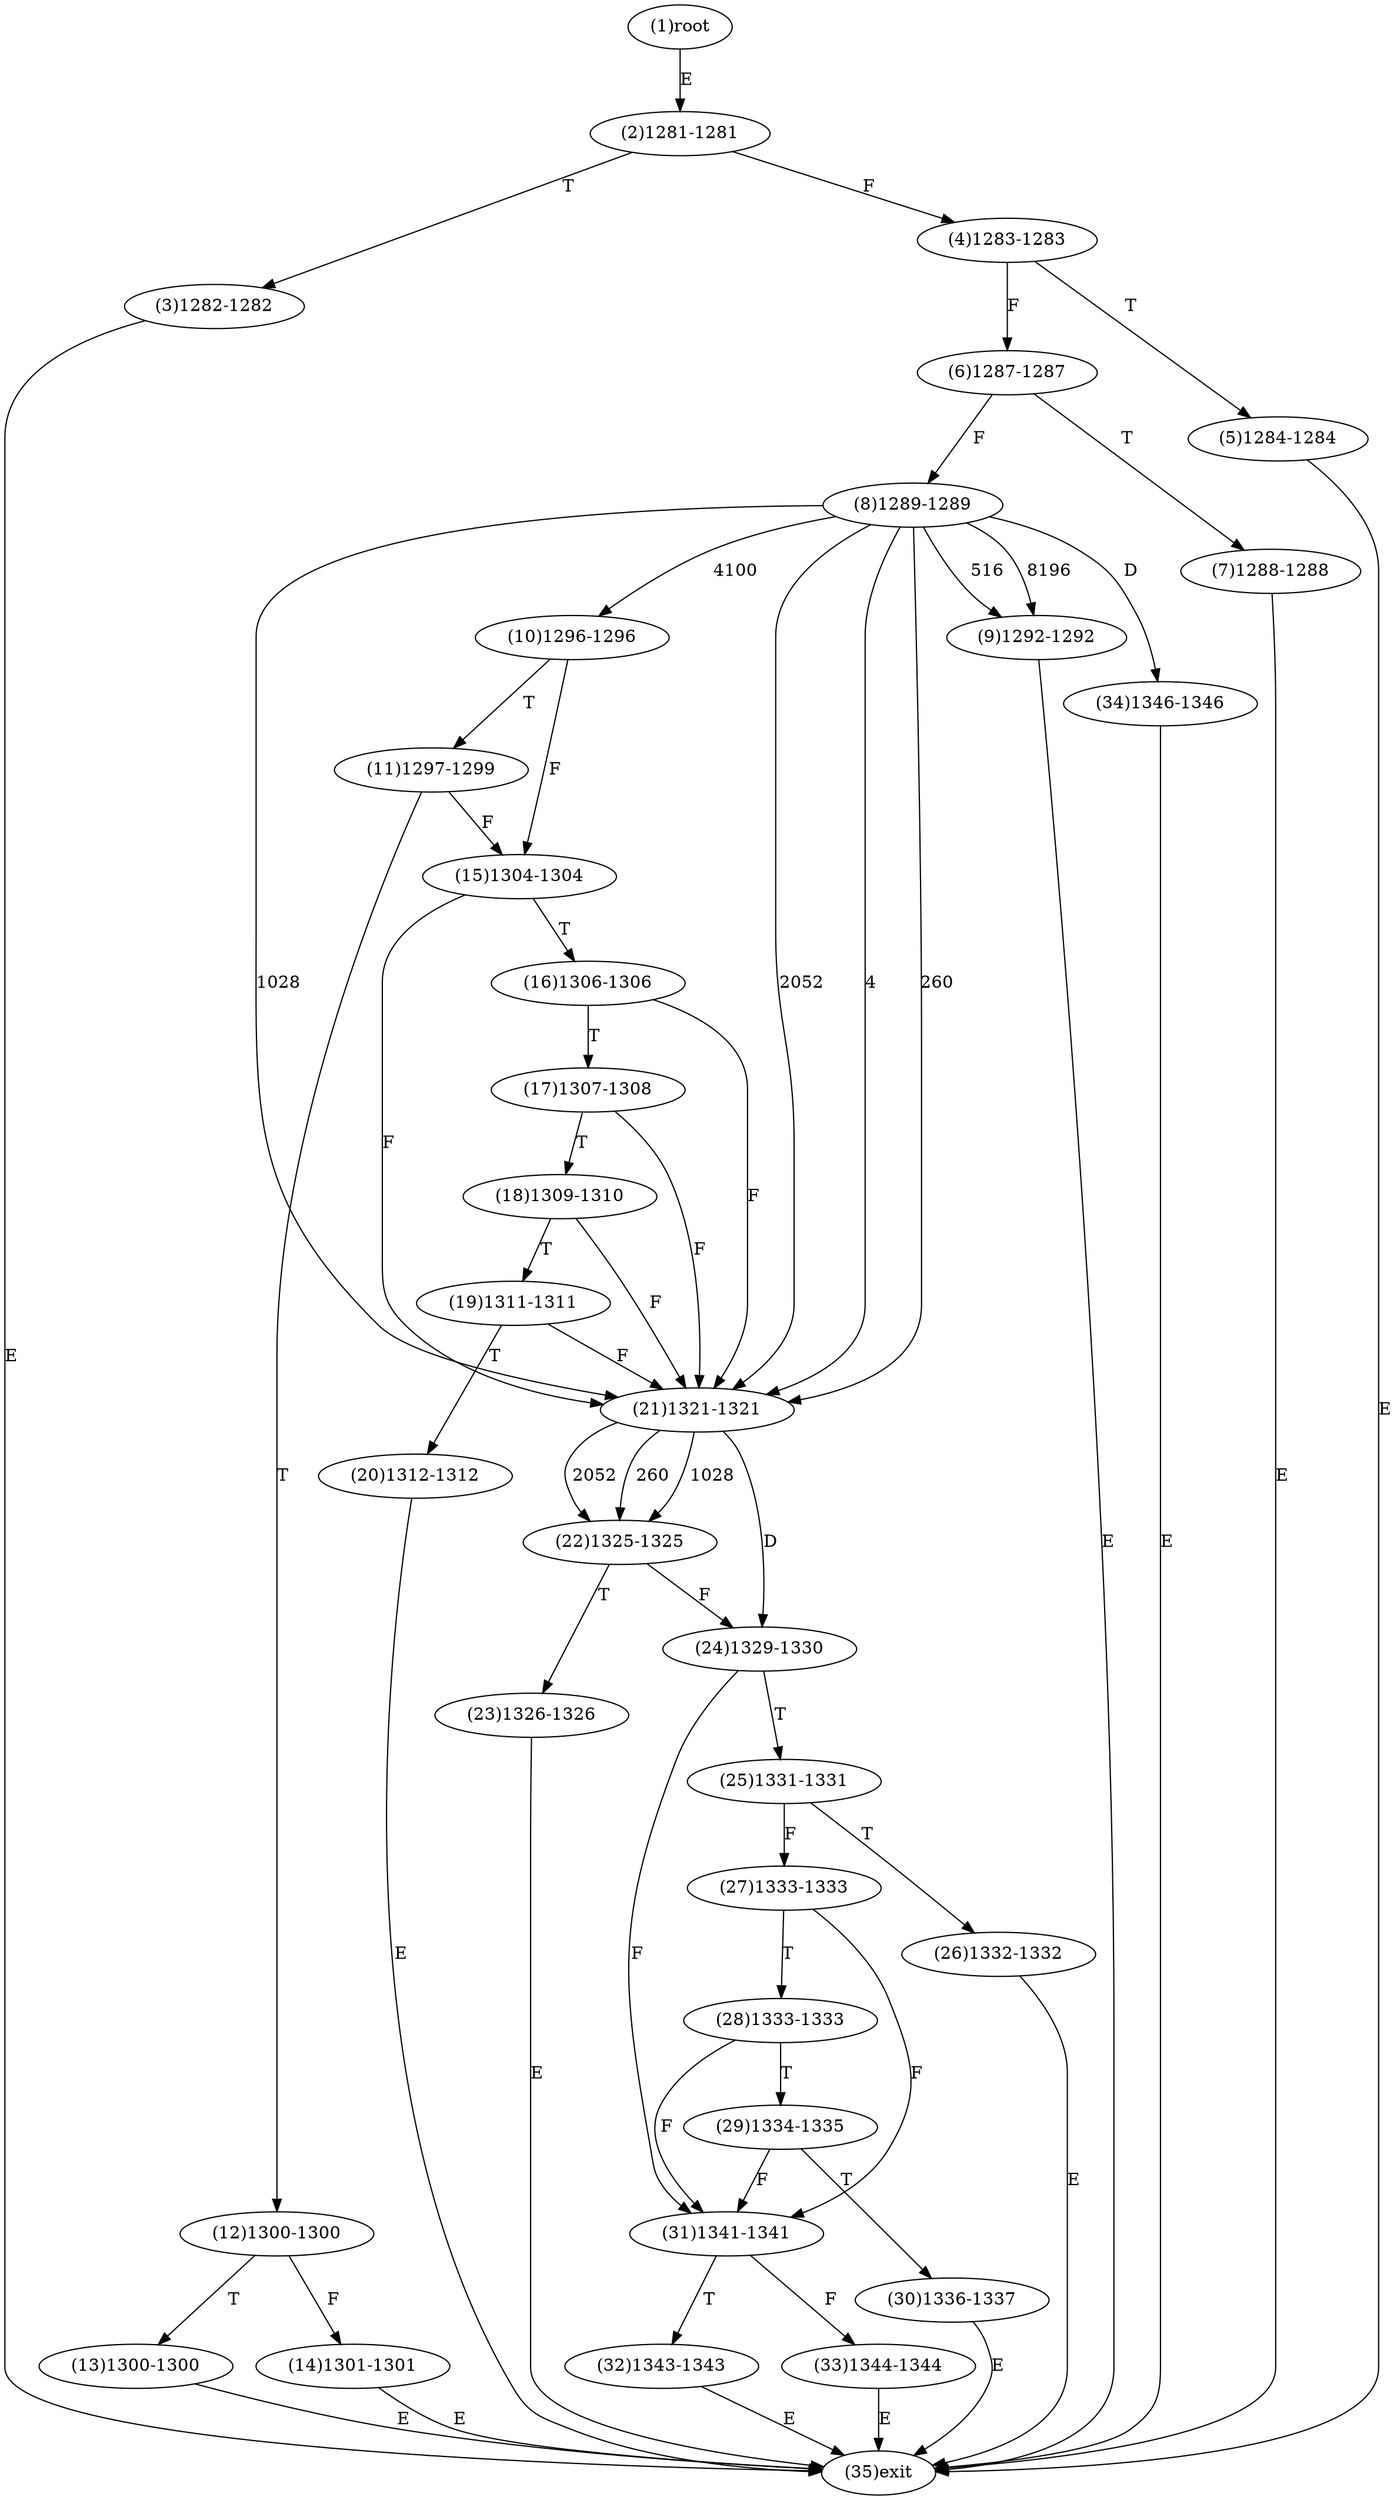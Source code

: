 digraph "" { 
1[ label="(1)root"];
2[ label="(2)1281-1281"];
3[ label="(3)1282-1282"];
4[ label="(4)1283-1283"];
5[ label="(5)1284-1284"];
6[ label="(6)1287-1287"];
7[ label="(7)1288-1288"];
8[ label="(8)1289-1289"];
9[ label="(9)1292-1292"];
10[ label="(10)1296-1296"];
11[ label="(11)1297-1299"];
12[ label="(12)1300-1300"];
13[ label="(13)1300-1300"];
14[ label="(14)1301-1301"];
15[ label="(15)1304-1304"];
17[ label="(17)1307-1308"];
16[ label="(16)1306-1306"];
19[ label="(19)1311-1311"];
18[ label="(18)1309-1310"];
21[ label="(21)1321-1321"];
20[ label="(20)1312-1312"];
23[ label="(23)1326-1326"];
22[ label="(22)1325-1325"];
25[ label="(25)1331-1331"];
24[ label="(24)1329-1330"];
27[ label="(27)1333-1333"];
26[ label="(26)1332-1332"];
29[ label="(29)1334-1335"];
28[ label="(28)1333-1333"];
31[ label="(31)1341-1341"];
30[ label="(30)1336-1337"];
34[ label="(34)1346-1346"];
35[ label="(35)exit"];
32[ label="(32)1343-1343"];
33[ label="(33)1344-1344"];
1->2[ label="E"];
2->4[ label="F"];
2->3[ label="T"];
3->35[ label="E"];
4->6[ label="F"];
4->5[ label="T"];
5->35[ label="E"];
6->8[ label="F"];
6->7[ label="T"];
7->35[ label="E"];
8->21[ label="4"];
8->21[ label="260"];
8->9[ label="516"];
8->21[ label="1028"];
8->21[ label="2052"];
8->10[ label="4100"];
8->9[ label="8196"];
8->34[ label="D"];
9->35[ label="E"];
10->15[ label="F"];
10->11[ label="T"];
11->15[ label="F"];
11->12[ label="T"];
12->14[ label="F"];
12->13[ label="T"];
13->35[ label="E"];
14->35[ label="E"];
15->21[ label="F"];
15->16[ label="T"];
16->21[ label="F"];
16->17[ label="T"];
17->21[ label="F"];
17->18[ label="T"];
18->21[ label="F"];
18->19[ label="T"];
19->21[ label="F"];
19->20[ label="T"];
20->35[ label="E"];
21->22[ label="260"];
21->22[ label="1028"];
21->22[ label="2052"];
21->24[ label="D"];
22->24[ label="F"];
22->23[ label="T"];
23->35[ label="E"];
24->31[ label="F"];
24->25[ label="T"];
25->27[ label="F"];
25->26[ label="T"];
26->35[ label="E"];
27->31[ label="F"];
27->28[ label="T"];
28->31[ label="F"];
28->29[ label="T"];
29->31[ label="F"];
29->30[ label="T"];
30->35[ label="E"];
31->33[ label="F"];
31->32[ label="T"];
32->35[ label="E"];
33->35[ label="E"];
34->35[ label="E"];
}